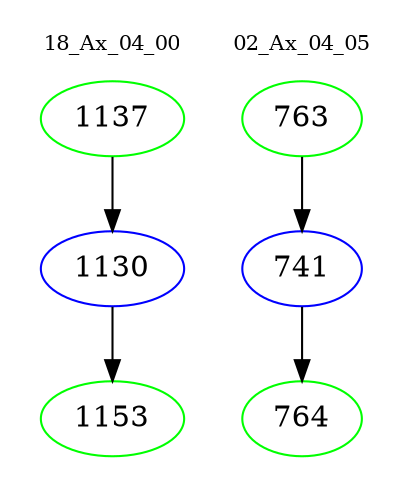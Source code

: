digraph{
subgraph cluster_0 {
color = white
label = "18_Ax_04_00";
fontsize=10;
T0_1137 [label="1137", color="green"]
T0_1137 -> T0_1130 [color="black"]
T0_1130 [label="1130", color="blue"]
T0_1130 -> T0_1153 [color="black"]
T0_1153 [label="1153", color="green"]
}
subgraph cluster_1 {
color = white
label = "02_Ax_04_05";
fontsize=10;
T1_763 [label="763", color="green"]
T1_763 -> T1_741 [color="black"]
T1_741 [label="741", color="blue"]
T1_741 -> T1_764 [color="black"]
T1_764 [label="764", color="green"]
}
}
